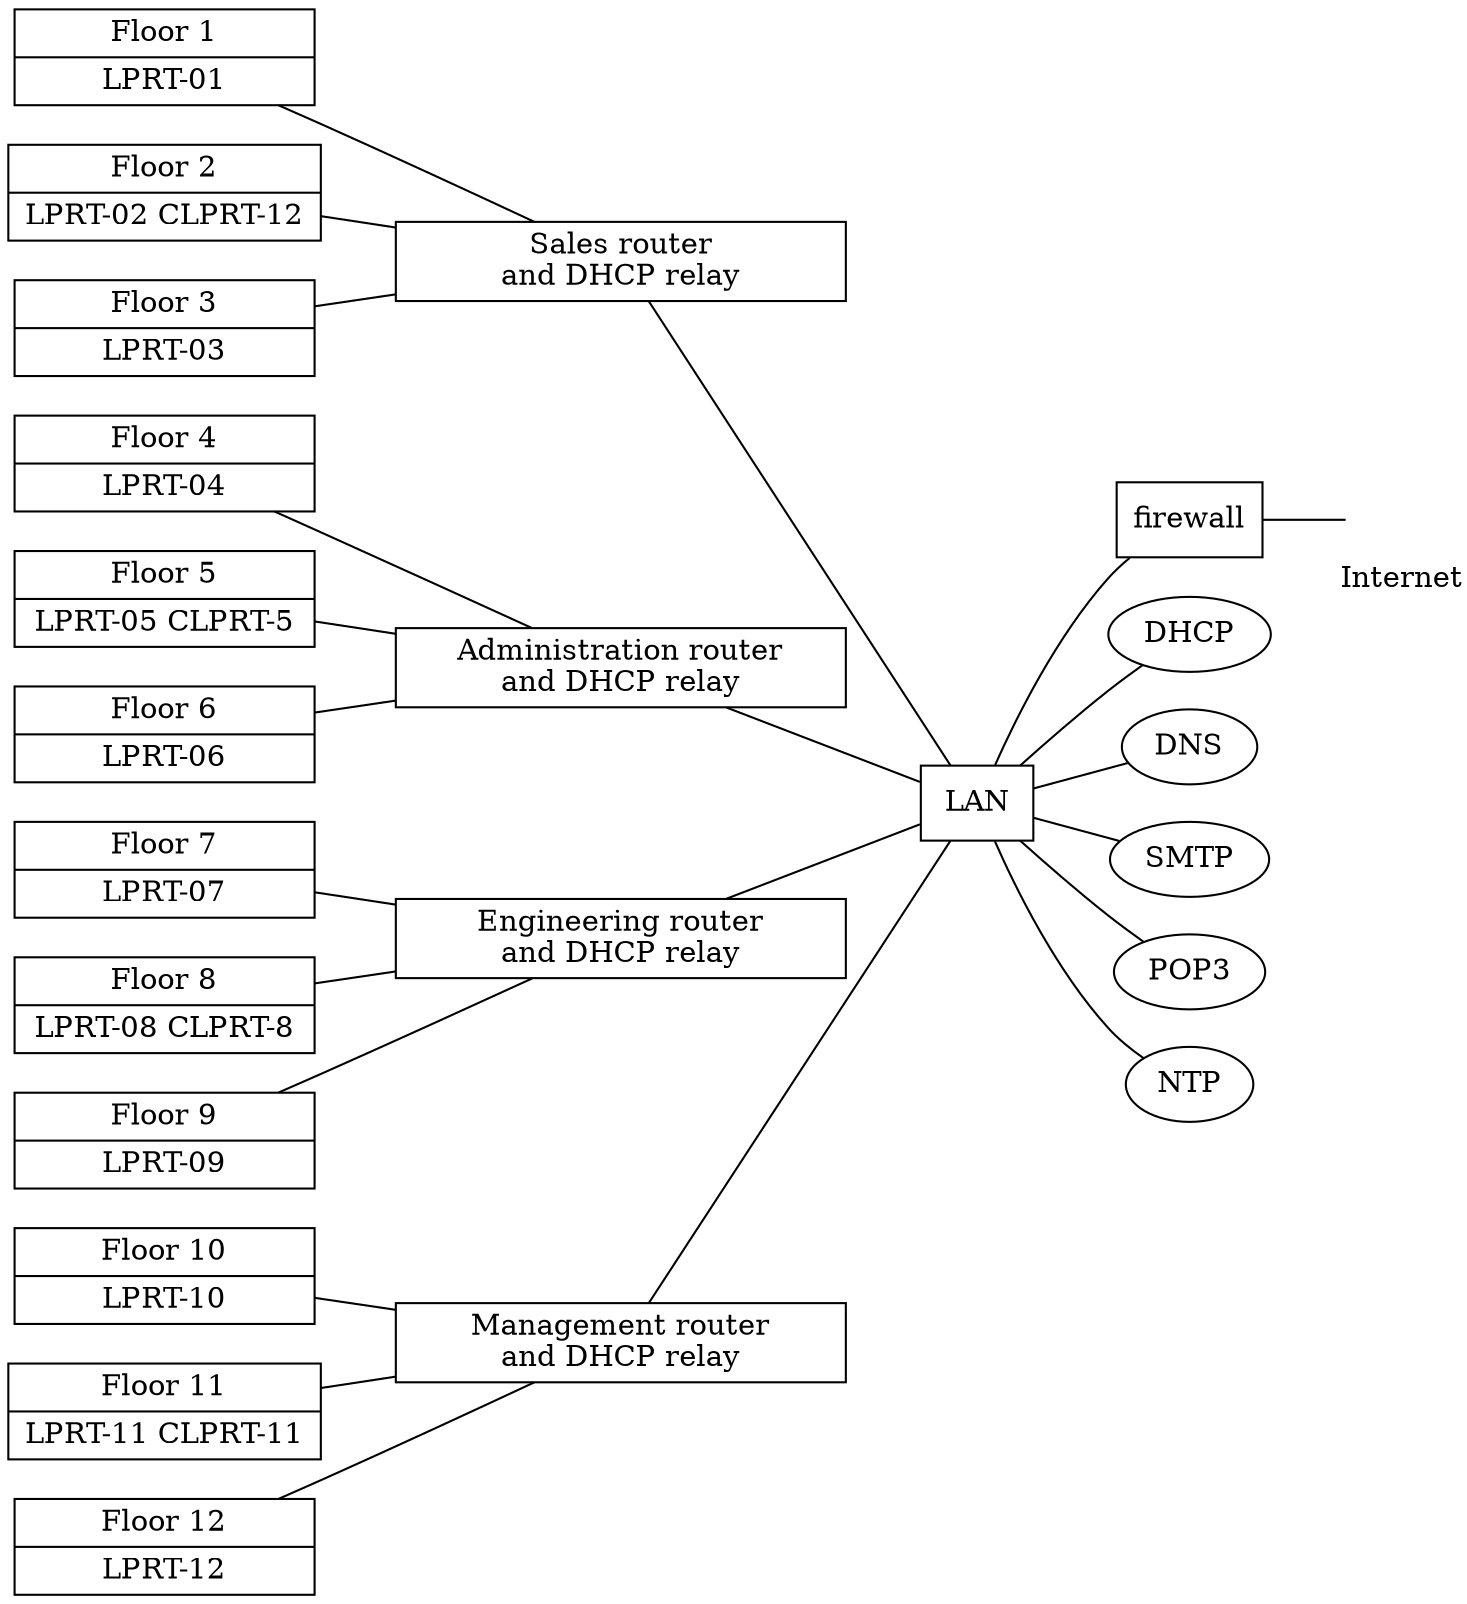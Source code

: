 digraph G {
	node [shape=record];
	edge [arrowhead=none];
	rankdir = "LR";
	floor1[width="2", label = "<f0>Floor 1 |<f1>LPRT-01"];
	floor2[width="2", label = "<f0>Floor 2 |<f1>LPRT-02 CLPRT-12"];
	floor3[width="2", label = "<f0>Floor 3 |<f1>LPRT-03"];
	floor4[width="2", label = "<f0>Floor 4 |<f1>LPRT-04"];
	floor5[width="2", label = "<f0>Floor 5 |<f1>LPRT-05 CLPRT-5"];
	floor6[width="2", label = "<f0>Floor 6 |<f1>LPRT-06"];
	floor7[width="2", label = "<f0>Floor 7 |<f1>LPRT-07"];
	floor8[width="2", label = "<f0>Floor 8 |<f1>LPRT-08 CLPRT-8"];
	floor9[width="2", label = "<f0>Floor 9 |<f1>LPRT-09"];
	floor10[width="2", label = "<f0>Floor 10 |<f1>LPRT-10"];	
	floor11[width="2", label = "<f0>Floor 11 |<f1>LPRT-11 CLPRT-11"];
	floor12[width="2", label = "<f0>Floor 12 |<f1>LPRT-12"];
	salesrouter[width="3", label = "Sales router\nand DHCP relay"];
	adminrouter[width="3", label = "Administration router\nand DHCP relay"];
	engrouter[width="3", label = "Engineering router\nand DHCP relay"];
	mngmtrouter[width="3", label = "Management router\nand DHCP relay"];
	
	internet [label="Internet", 
		  shape=none 
		  image="icons/globe.png" 
		  labelloc=b 
		  color="#ffffff"
		  imagescale=true
		  height=1
		  fixedsize=true
		  ];
	
	
	floor1 -> salesrouter
	floor2 -> salesrouter
	floor3 -> salesrouter
	floor4 -> adminrouter
	floor5 -> adminrouter
	floor6 -> adminrouter		
	floor7 -> engrouter
	floor8 -> engrouter
	floor9 -> engrouter		
	floor10 -> mngmtrouter
	floor11 -> mngmtrouter
	floor12 -> mngmtrouter
	
	salesrouter -> LAN
	adminrouter -> LAN
	engrouter -> LAN
	mngmtrouter -> LAN
	
	LAN -> firewall
	firewall -> internet
	
	node [shape=ellipse image=none];
	LAN -> DHCP
	LAN -> DNS 
	LAN -> SMTP
	LAN -> POP3
	LAN -> NTP
}
